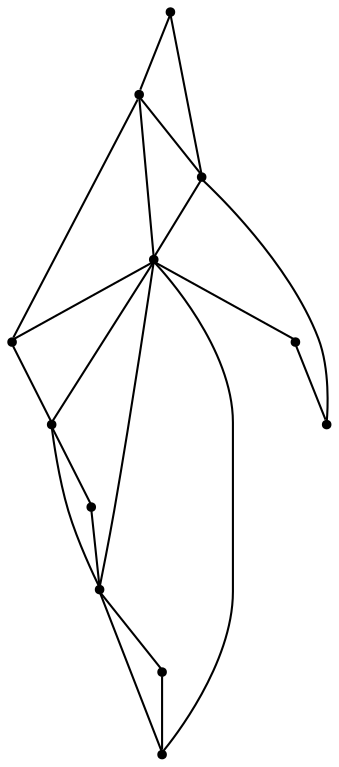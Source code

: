 graph {
  node [shape=point,comment="{\"directed\":false,\"doi\":\"10.1007/978-3-540-70904-6_31\",\"figure\":\"2 (1)\"}"]

  v0 [pos="609.2383198582849,400.3021028306749"]
  v1 [pos="589.2971111918605,472.42709265814887"]
  v2 [pos="590.4848314861919,328.98964352077905"]
  v3 [pos="393.19814907340117,273.42724270290796"]
  v4 [pos="536.0372093023256,525.5520926581489"]
  v5 [pos="536.7248251271802,274.55213334825305"]
  v6 [pos="463.52373046875,544.3020926581489"]
  v7 [pos="464.71143486555235,254.67724270290796"]
  v8 [pos="391.5103402071221,524.302143520779"]
  v9 [pos="338.3129156068314,471.67712317572693"]
  v10 [pos="338.9380382449128,327.17715369330506"]
  v11 [pos="319.5594272347384,400.3021028306749"]

  v0 -- v1 [id="-1",pos="609.2383198582849,400.3021028306749 589.2971111918605,472.42709265814887 589.2971111918605,472.42709265814887 589.2971111918605,472.42709265814887"]
  v11 -- v10 [id="-2",pos="319.5594272347384,400.3021028306749 338.9380382449128,327.17715369330506 338.9380382449128,327.17715369330506 338.9380382449128,327.17715369330506"]
  v9 -- v3 [id="-3",pos="338.3129156068314,471.67712317572693 393.19814907340117,273.42724270290796 393.19814907340117,273.42724270290796 393.19814907340117,273.42724270290796"]
  v9 -- v6 [id="-4",pos="338.3129156068314,471.67712317572693 463.52373046875,544.3020926581489 463.52373046875,544.3020926581489 463.52373046875,544.3020926581489"]
  v9 -- v11 [id="-5",pos="338.3129156068314,471.67712317572693 319.5594272347384,400.3021028306749 319.5594272347384,400.3021028306749 319.5594272347384,400.3021028306749"]
  v10 -- v3 [id="-6",pos="338.9380382449128,327.17715369330506 393.19814907340117,273.42724270290796 393.19814907340117,273.42724270290796 393.19814907340117,273.42724270290796"]
  v10 -- v9 [id="-7",pos="338.9380382449128,327.17715369330506 338.3129156068314,471.67712317572693 338.3129156068314,471.67712317572693 338.3129156068314,471.67712317572693"]
  v8 -- v9 [id="-8",pos="391.5103402071221,524.302143520779 338.3129156068314,471.67712317572693 338.3129156068314,471.67712317572693 338.3129156068314,471.67712317572693"]
  v3 -- v7 [id="-9",pos="393.19814907340117,273.42724270290796 464.71143486555235,254.67724270290796 464.71143486555235,254.67724270290796 464.71143486555235,254.67724270290796"]
  v3 -- v1 [id="-10",pos="393.19814907340117,273.42724270290796 589.2971111918605,472.42709265814887 589.2971111918605,472.42709265814887 589.2971111918605,472.42709265814887"]
  v3 -- v4 [id="-11",pos="393.19814907340117,273.42724270290796 536.0372093023256,525.5520926581489 536.0372093023256,525.5520926581489 536.0372093023256,525.5520926581489"]
  v6 -- v8 [id="-12",pos="463.52373046875,544.3020926581489 391.5103402071221,524.302143520779 391.5103402071221,524.302143520779 391.5103402071221,524.302143520779"]
  v6 -- v3 [id="-13",pos="463.52373046875,544.3020926581489 393.19814907340117,273.42724270290796 393.19814907340117,273.42724270290796 393.19814907340117,273.42724270290796"]
  v7 -- v5 [id="-14",pos="464.71143486555235,254.67724270290796 536.7248251271802,274.55213334825305 536.7248251271802,274.55213334825305 536.7248251271802,274.55213334825305"]
  v4 -- v6 [id="-15",pos="536.0372093023256,525.5520926581489 463.52373046875,544.3020926581489 463.52373046875,544.3020926581489 463.52373046875,544.3020926581489"]
  v5 -- v2 [id="-16",pos="536.7248251271802,274.55213334825305 590.4848314861919,328.98964352077905 590.4848314861919,328.98964352077905 590.4848314861919,328.98964352077905"]
  v1 -- v2 [id="-17",pos="589.2971111918605,472.42709265814887 590.4848314861919,328.98964352077905 590.4848314861919,328.98964352077905 590.4848314861919,328.98964352077905"]
  v1 -- v4 [id="-18",pos="589.2971111918605,472.42709265814887 536.0372093023256,525.5520926581489 536.0372093023256,525.5520926581489 536.0372093023256,525.5520926581489"]
  v2 -- v0 [id="-19",pos="590.4848314861919,328.98964352077905 609.2383198582849,400.3021028306749 609.2383198582849,400.3021028306749 609.2383198582849,400.3021028306749"]
  v2 -- v3 [id="-20",pos="590.4848314861919,328.98964352077905 393.19814907340117,273.42724270290796 393.19814907340117,273.42724270290796 393.19814907340117,273.42724270290796"]
}
